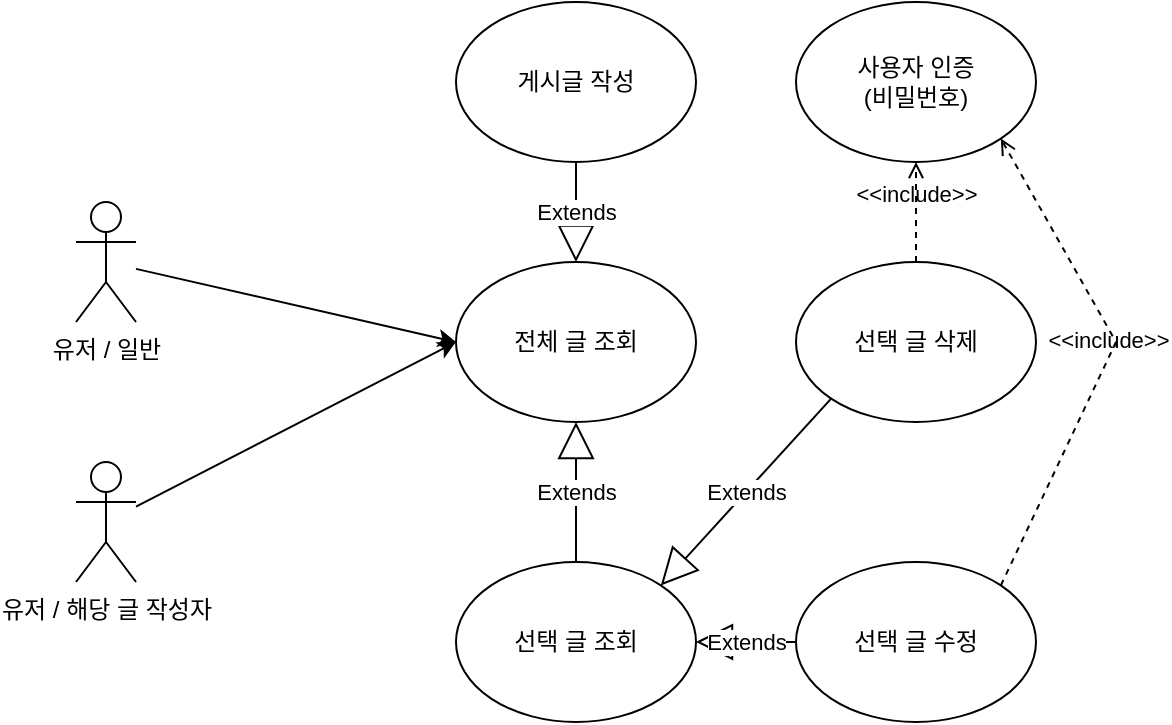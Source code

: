<mxfile version="20.7.4" type="github">
  <diagram id="ic19Fm1MTHeZwUOBJy1f" name="페이지-1">
    <mxGraphModel dx="1434" dy="706" grid="1" gridSize="10" guides="1" tooltips="1" connect="1" arrows="1" fold="1" page="1" pageScale="1" pageWidth="827" pageHeight="1169" math="0" shadow="0">
      <root>
        <mxCell id="0" />
        <mxCell id="1" parent="0" />
        <mxCell id="qg8rIpIQ6uU5LLOu5hXU-1" value="전체 글 조회" style="ellipse;whiteSpace=wrap;html=1;" vertex="1" parent="1">
          <mxGeometry x="230" y="190" width="120" height="80" as="geometry" />
        </mxCell>
        <mxCell id="qg8rIpIQ6uU5LLOu5hXU-2" value="선택 글 수정" style="ellipse;whiteSpace=wrap;html=1;" vertex="1" parent="1">
          <mxGeometry x="400" y="340" width="120" height="80" as="geometry" />
        </mxCell>
        <mxCell id="qg8rIpIQ6uU5LLOu5hXU-3" value="선택 글 조회" style="ellipse;whiteSpace=wrap;html=1;" vertex="1" parent="1">
          <mxGeometry x="230" y="340" width="120" height="80" as="geometry" />
        </mxCell>
        <mxCell id="qg8rIpIQ6uU5LLOu5hXU-4" value="사용자 인증&lt;br&gt;(비밀번호)" style="ellipse;whiteSpace=wrap;html=1;" vertex="1" parent="1">
          <mxGeometry x="400" y="60" width="120" height="80" as="geometry" />
        </mxCell>
        <mxCell id="qg8rIpIQ6uU5LLOu5hXU-5" value="선택 글 삭제" style="ellipse;whiteSpace=wrap;html=1;" vertex="1" parent="1">
          <mxGeometry x="400" y="190" width="120" height="80" as="geometry" />
        </mxCell>
        <mxCell id="qg8rIpIQ6uU5LLOu5hXU-7" value="유저 / 해당 글 작성자" style="shape=umlActor;verticalLabelPosition=bottom;verticalAlign=top;html=1;outlineConnect=0;" vertex="1" parent="1">
          <mxGeometry x="40" y="290" width="30" height="60" as="geometry" />
        </mxCell>
        <mxCell id="qg8rIpIQ6uU5LLOu5hXU-8" value="유저 / 일반" style="shape=umlActor;verticalLabelPosition=bottom;verticalAlign=top;html=1;outlineConnect=0;" vertex="1" parent="1">
          <mxGeometry x="40" y="160" width="30" height="60" as="geometry" />
        </mxCell>
        <mxCell id="qg8rIpIQ6uU5LLOu5hXU-11" value="" style="endArrow=classic;html=1;rounded=0;entryX=0;entryY=0.5;entryDx=0;entryDy=0;" edge="1" parent="1" source="qg8rIpIQ6uU5LLOu5hXU-7" target="qg8rIpIQ6uU5LLOu5hXU-1">
          <mxGeometry width="50" height="50" relative="1" as="geometry">
            <mxPoint x="70" y="350" as="sourcePoint" />
            <mxPoint x="150" y="300" as="targetPoint" />
          </mxGeometry>
        </mxCell>
        <mxCell id="qg8rIpIQ6uU5LLOu5hXU-12" value="" style="endArrow=classic;html=1;rounded=0;entryX=0;entryY=0.5;entryDx=0;entryDy=0;" edge="1" parent="1" source="qg8rIpIQ6uU5LLOu5hXU-8" target="qg8rIpIQ6uU5LLOu5hXU-1">
          <mxGeometry width="50" height="50" relative="1" as="geometry">
            <mxPoint x="80" y="228.163" as="sourcePoint" />
            <mxPoint x="310" y="200" as="targetPoint" />
          </mxGeometry>
        </mxCell>
        <mxCell id="qg8rIpIQ6uU5LLOu5hXU-25" value="Extends" style="endArrow=block;endSize=16;endFill=0;html=1;rounded=0;entryX=0.5;entryY=1;entryDx=0;entryDy=0;exitX=0.5;exitY=0;exitDx=0;exitDy=0;" edge="1" parent="1" source="qg8rIpIQ6uU5LLOu5hXU-3" target="qg8rIpIQ6uU5LLOu5hXU-1">
          <mxGeometry width="160" relative="1" as="geometry">
            <mxPoint x="170" y="460" as="sourcePoint" />
            <mxPoint x="250" y="290" as="targetPoint" />
          </mxGeometry>
        </mxCell>
        <mxCell id="qg8rIpIQ6uU5LLOu5hXU-26" value="Extends" style="endArrow=block;endSize=16;endFill=0;html=1;rounded=0;entryX=1;entryY=0.5;entryDx=0;entryDy=0;exitX=0;exitY=0.5;exitDx=0;exitDy=0;" edge="1" parent="1" source="qg8rIpIQ6uU5LLOu5hXU-2" target="qg8rIpIQ6uU5LLOu5hXU-3">
          <mxGeometry width="160" relative="1" as="geometry">
            <mxPoint x="390" y="400" as="sourcePoint" />
            <mxPoint x="460" y="230" as="targetPoint" />
          </mxGeometry>
        </mxCell>
        <mxCell id="qg8rIpIQ6uU5LLOu5hXU-27" value="Extends" style="endArrow=block;endSize=16;endFill=0;html=1;rounded=0;entryX=1;entryY=0;entryDx=0;entryDy=0;exitX=0;exitY=1;exitDx=0;exitDy=0;" edge="1" parent="1" source="qg8rIpIQ6uU5LLOu5hXU-5" target="qg8rIpIQ6uU5LLOu5hXU-3">
          <mxGeometry width="160" relative="1" as="geometry">
            <mxPoint x="400" y="410" as="sourcePoint" />
            <mxPoint x="460" y="310" as="targetPoint" />
          </mxGeometry>
        </mxCell>
        <mxCell id="qg8rIpIQ6uU5LLOu5hXU-29" value="&amp;lt;&amp;lt;include&amp;gt;&amp;gt;" style="html=1;verticalAlign=bottom;labelBackgroundColor=none;endArrow=open;endFill=0;dashed=1;rounded=0;entryX=0.5;entryY=1;entryDx=0;entryDy=0;exitX=0.5;exitY=0;exitDx=0;exitDy=0;" edge="1" parent="1" source="qg8rIpIQ6uU5LLOu5hXU-5" target="qg8rIpIQ6uU5LLOu5hXU-4">
          <mxGeometry width="160" relative="1" as="geometry">
            <mxPoint x="556" y="410" as="sourcePoint" />
            <mxPoint x="716" y="410" as="targetPoint" />
          </mxGeometry>
        </mxCell>
        <mxCell id="qg8rIpIQ6uU5LLOu5hXU-30" value="&amp;lt;&amp;lt;include&amp;gt;&amp;gt;" style="html=1;verticalAlign=bottom;labelBackgroundColor=none;endArrow=open;endFill=0;dashed=1;rounded=0;entryX=1;entryY=1;entryDx=0;entryDy=0;exitX=1;exitY=0;exitDx=0;exitDy=0;" edge="1" parent="1" source="qg8rIpIQ6uU5LLOu5hXU-2" target="qg8rIpIQ6uU5LLOu5hXU-4">
          <mxGeometry width="160" relative="1" as="geometry">
            <mxPoint x="436" y="360" as="sourcePoint" />
            <mxPoint x="536" y="270" as="targetPoint" />
            <Array as="points">
              <mxPoint x="560" y="230" />
            </Array>
          </mxGeometry>
        </mxCell>
        <mxCell id="qg8rIpIQ6uU5LLOu5hXU-31" value="게시글 작성" style="ellipse;whiteSpace=wrap;html=1;" vertex="1" parent="1">
          <mxGeometry x="230" y="60" width="120" height="80" as="geometry" />
        </mxCell>
        <mxCell id="qg8rIpIQ6uU5LLOu5hXU-32" value="Extends" style="endArrow=block;endSize=16;endFill=0;html=1;rounded=0;entryX=0.5;entryY=0;entryDx=0;entryDy=0;exitX=0.5;exitY=1;exitDx=0;exitDy=0;" edge="1" parent="1" source="qg8rIpIQ6uU5LLOu5hXU-31" target="qg8rIpIQ6uU5LLOu5hXU-1">
          <mxGeometry width="160" relative="1" as="geometry">
            <mxPoint x="300" y="350" as="sourcePoint" />
            <mxPoint x="300" y="280" as="targetPoint" />
          </mxGeometry>
        </mxCell>
      </root>
    </mxGraphModel>
  </diagram>
</mxfile>
